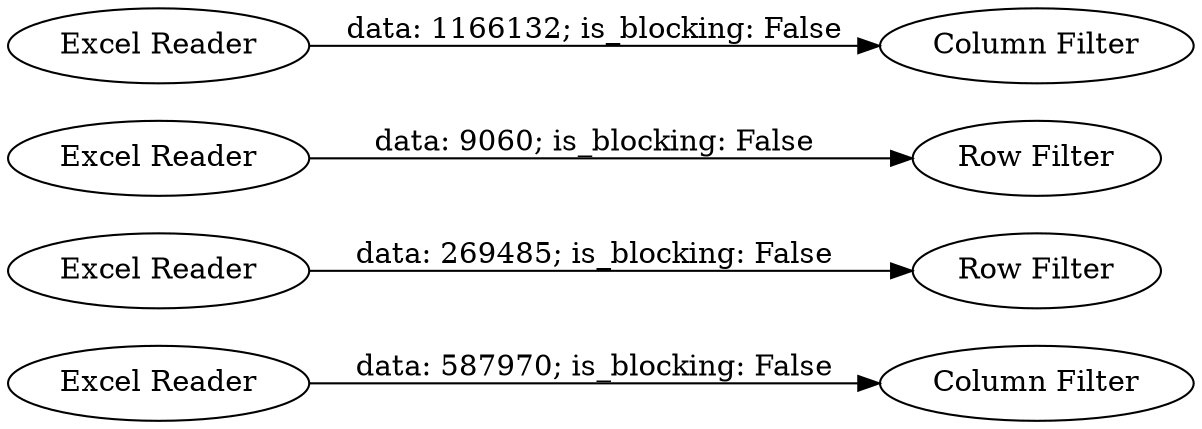 digraph {
	"8943943538326528927_3" [label="Excel Reader"]
	"8943943538326528927_5" [label="Row Filter"]
	"8943943538326528927_2" [label="Excel Reader"]
	"8943943538326528927_7" [label="Column Filter"]
	"8943943538326528927_8" [label="Column Filter"]
	"8943943538326528927_4" [label="Excel Reader"]
	"8943943538326528927_6" [label="Row Filter"]
	"8943943538326528927_1" [label="Excel Reader"]
	"8943943538326528927_1" -> "8943943538326528927_5" [label="data: 269485; is_blocking: False"]
	"8943943538326528927_4" -> "8943943538326528927_8" [label="data: 1166132; is_blocking: False"]
	"8943943538326528927_2" -> "8943943538326528927_6" [label="data: 9060; is_blocking: False"]
	"8943943538326528927_3" -> "8943943538326528927_7" [label="data: 587970; is_blocking: False"]
	rankdir=LR
}
